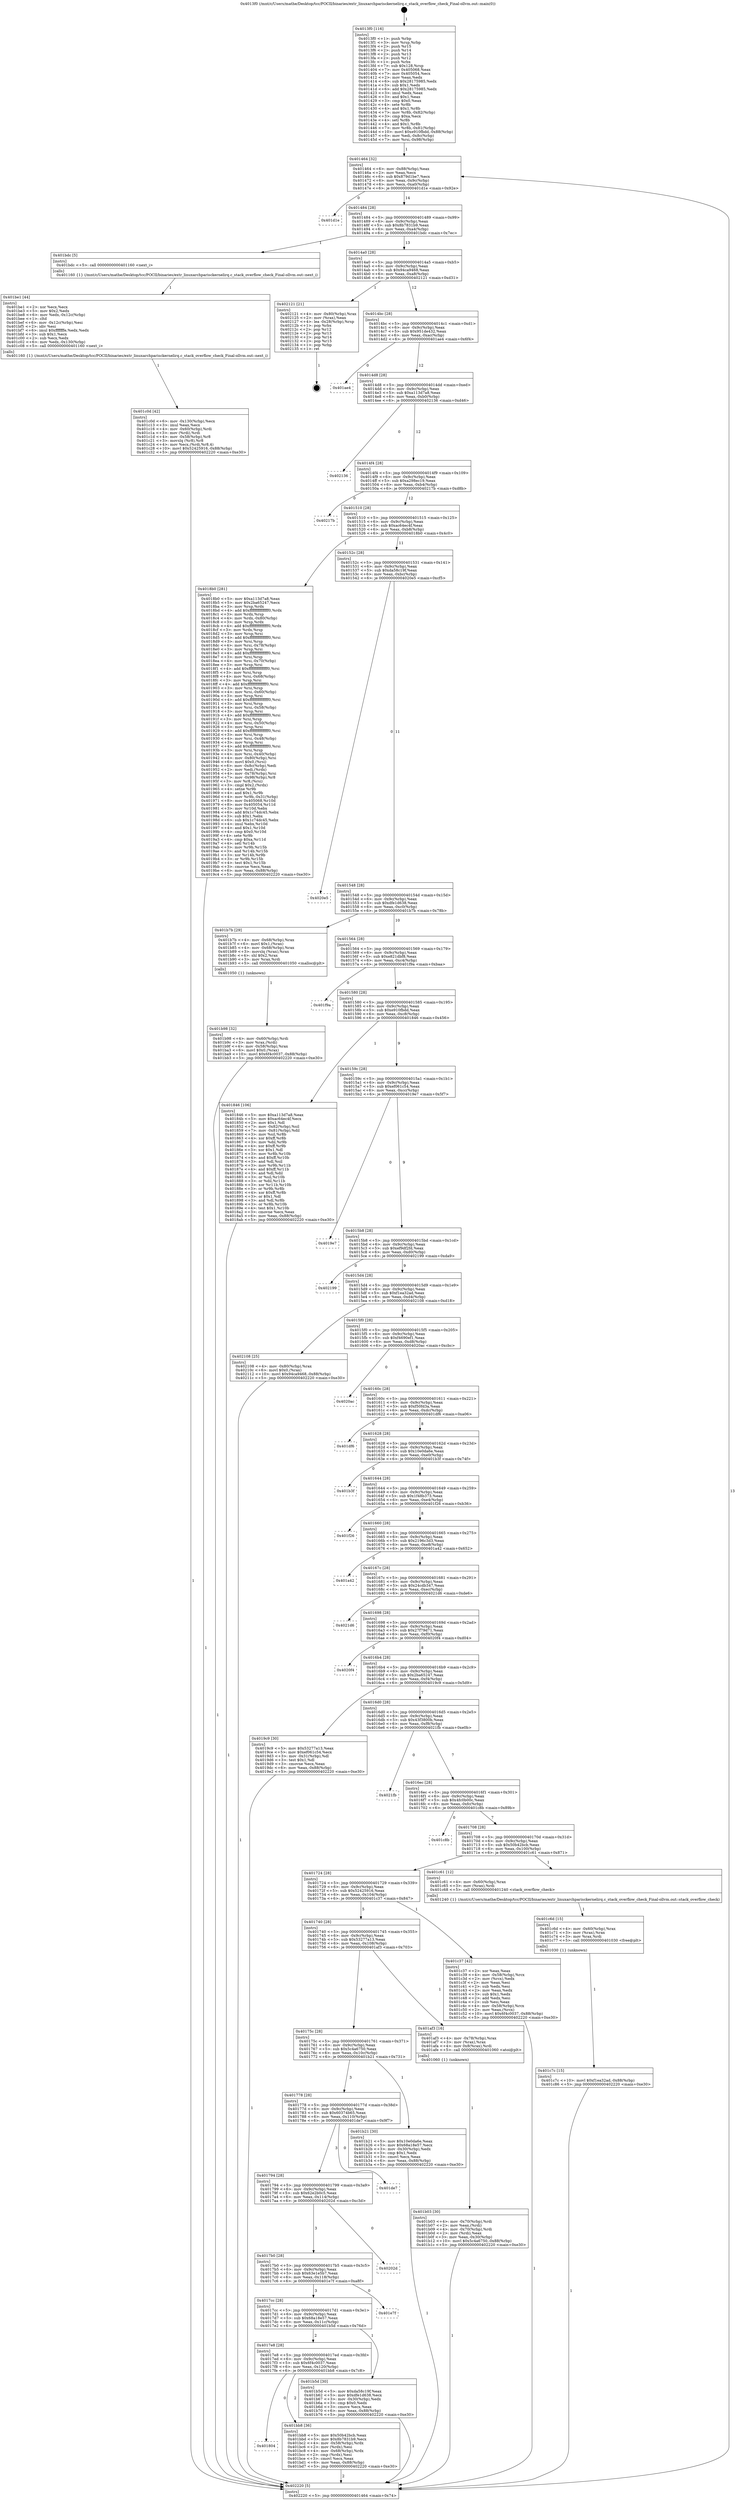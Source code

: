 digraph "0x4013f0" {
  label = "0x4013f0 (/mnt/c/Users/mathe/Desktop/tcc/POCII/binaries/extr_linuxarchparisckernelirq.c_stack_overflow_check_Final-ollvm.out::main(0))"
  labelloc = "t"
  node[shape=record]

  Entry [label="",width=0.3,height=0.3,shape=circle,fillcolor=black,style=filled]
  "0x401464" [label="{
     0x401464 [32]\l
     | [instrs]\l
     &nbsp;&nbsp;0x401464 \<+6\>: mov -0x88(%rbp),%eax\l
     &nbsp;&nbsp;0x40146a \<+2\>: mov %eax,%ecx\l
     &nbsp;&nbsp;0x40146c \<+6\>: sub $0x879d1be7,%ecx\l
     &nbsp;&nbsp;0x401472 \<+6\>: mov %eax,-0x9c(%rbp)\l
     &nbsp;&nbsp;0x401478 \<+6\>: mov %ecx,-0xa0(%rbp)\l
     &nbsp;&nbsp;0x40147e \<+6\>: je 0000000000401d1e \<main+0x92e\>\l
  }"]
  "0x401d1e" [label="{
     0x401d1e\l
  }", style=dashed]
  "0x401484" [label="{
     0x401484 [28]\l
     | [instrs]\l
     &nbsp;&nbsp;0x401484 \<+5\>: jmp 0000000000401489 \<main+0x99\>\l
     &nbsp;&nbsp;0x401489 \<+6\>: mov -0x9c(%rbp),%eax\l
     &nbsp;&nbsp;0x40148f \<+5\>: sub $0x8b7831b9,%eax\l
     &nbsp;&nbsp;0x401494 \<+6\>: mov %eax,-0xa4(%rbp)\l
     &nbsp;&nbsp;0x40149a \<+6\>: je 0000000000401bdc \<main+0x7ec\>\l
  }"]
  Exit [label="",width=0.3,height=0.3,shape=circle,fillcolor=black,style=filled,peripheries=2]
  "0x401bdc" [label="{
     0x401bdc [5]\l
     | [instrs]\l
     &nbsp;&nbsp;0x401bdc \<+5\>: call 0000000000401160 \<next_i\>\l
     | [calls]\l
     &nbsp;&nbsp;0x401160 \{1\} (/mnt/c/Users/mathe/Desktop/tcc/POCII/binaries/extr_linuxarchparisckernelirq.c_stack_overflow_check_Final-ollvm.out::next_i)\l
  }"]
  "0x4014a0" [label="{
     0x4014a0 [28]\l
     | [instrs]\l
     &nbsp;&nbsp;0x4014a0 \<+5\>: jmp 00000000004014a5 \<main+0xb5\>\l
     &nbsp;&nbsp;0x4014a5 \<+6\>: mov -0x9c(%rbp),%eax\l
     &nbsp;&nbsp;0x4014ab \<+5\>: sub $0x94ca9468,%eax\l
     &nbsp;&nbsp;0x4014b0 \<+6\>: mov %eax,-0xa8(%rbp)\l
     &nbsp;&nbsp;0x4014b6 \<+6\>: je 0000000000402121 \<main+0xd31\>\l
  }"]
  "0x401c7c" [label="{
     0x401c7c [15]\l
     | [instrs]\l
     &nbsp;&nbsp;0x401c7c \<+10\>: movl $0xf1ea32ad,-0x88(%rbp)\l
     &nbsp;&nbsp;0x401c86 \<+5\>: jmp 0000000000402220 \<main+0xe30\>\l
  }"]
  "0x402121" [label="{
     0x402121 [21]\l
     | [instrs]\l
     &nbsp;&nbsp;0x402121 \<+4\>: mov -0x80(%rbp),%rax\l
     &nbsp;&nbsp;0x402125 \<+2\>: mov (%rax),%eax\l
     &nbsp;&nbsp;0x402127 \<+4\>: lea -0x28(%rbp),%rsp\l
     &nbsp;&nbsp;0x40212b \<+1\>: pop %rbx\l
     &nbsp;&nbsp;0x40212c \<+2\>: pop %r12\l
     &nbsp;&nbsp;0x40212e \<+2\>: pop %r13\l
     &nbsp;&nbsp;0x402130 \<+2\>: pop %r14\l
     &nbsp;&nbsp;0x402132 \<+2\>: pop %r15\l
     &nbsp;&nbsp;0x402134 \<+1\>: pop %rbp\l
     &nbsp;&nbsp;0x402135 \<+1\>: ret\l
  }"]
  "0x4014bc" [label="{
     0x4014bc [28]\l
     | [instrs]\l
     &nbsp;&nbsp;0x4014bc \<+5\>: jmp 00000000004014c1 \<main+0xd1\>\l
     &nbsp;&nbsp;0x4014c1 \<+6\>: mov -0x9c(%rbp),%eax\l
     &nbsp;&nbsp;0x4014c7 \<+5\>: sub $0x951de432,%eax\l
     &nbsp;&nbsp;0x4014cc \<+6\>: mov %eax,-0xac(%rbp)\l
     &nbsp;&nbsp;0x4014d2 \<+6\>: je 0000000000401ae4 \<main+0x6f4\>\l
  }"]
  "0x401c6d" [label="{
     0x401c6d [15]\l
     | [instrs]\l
     &nbsp;&nbsp;0x401c6d \<+4\>: mov -0x60(%rbp),%rax\l
     &nbsp;&nbsp;0x401c71 \<+3\>: mov (%rax),%rax\l
     &nbsp;&nbsp;0x401c74 \<+3\>: mov %rax,%rdi\l
     &nbsp;&nbsp;0x401c77 \<+5\>: call 0000000000401030 \<free@plt\>\l
     | [calls]\l
     &nbsp;&nbsp;0x401030 \{1\} (unknown)\l
  }"]
  "0x401ae4" [label="{
     0x401ae4\l
  }", style=dashed]
  "0x4014d8" [label="{
     0x4014d8 [28]\l
     | [instrs]\l
     &nbsp;&nbsp;0x4014d8 \<+5\>: jmp 00000000004014dd \<main+0xed\>\l
     &nbsp;&nbsp;0x4014dd \<+6\>: mov -0x9c(%rbp),%eax\l
     &nbsp;&nbsp;0x4014e3 \<+5\>: sub $0xa113d7a8,%eax\l
     &nbsp;&nbsp;0x4014e8 \<+6\>: mov %eax,-0xb0(%rbp)\l
     &nbsp;&nbsp;0x4014ee \<+6\>: je 0000000000402136 \<main+0xd46\>\l
  }"]
  "0x401c0d" [label="{
     0x401c0d [42]\l
     | [instrs]\l
     &nbsp;&nbsp;0x401c0d \<+6\>: mov -0x130(%rbp),%ecx\l
     &nbsp;&nbsp;0x401c13 \<+3\>: imul %eax,%ecx\l
     &nbsp;&nbsp;0x401c16 \<+4\>: mov -0x60(%rbp),%rdi\l
     &nbsp;&nbsp;0x401c1a \<+3\>: mov (%rdi),%rdi\l
     &nbsp;&nbsp;0x401c1d \<+4\>: mov -0x58(%rbp),%r8\l
     &nbsp;&nbsp;0x401c21 \<+3\>: movslq (%r8),%r8\l
     &nbsp;&nbsp;0x401c24 \<+4\>: mov %ecx,(%rdi,%r8,4)\l
     &nbsp;&nbsp;0x401c28 \<+10\>: movl $0x52425916,-0x88(%rbp)\l
     &nbsp;&nbsp;0x401c32 \<+5\>: jmp 0000000000402220 \<main+0xe30\>\l
  }"]
  "0x402136" [label="{
     0x402136\l
  }", style=dashed]
  "0x4014f4" [label="{
     0x4014f4 [28]\l
     | [instrs]\l
     &nbsp;&nbsp;0x4014f4 \<+5\>: jmp 00000000004014f9 \<main+0x109\>\l
     &nbsp;&nbsp;0x4014f9 \<+6\>: mov -0x9c(%rbp),%eax\l
     &nbsp;&nbsp;0x4014ff \<+5\>: sub $0xa298ec19,%eax\l
     &nbsp;&nbsp;0x401504 \<+6\>: mov %eax,-0xb4(%rbp)\l
     &nbsp;&nbsp;0x40150a \<+6\>: je 000000000040217b \<main+0xd8b\>\l
  }"]
  "0x401be1" [label="{
     0x401be1 [44]\l
     | [instrs]\l
     &nbsp;&nbsp;0x401be1 \<+2\>: xor %ecx,%ecx\l
     &nbsp;&nbsp;0x401be3 \<+5\>: mov $0x2,%edx\l
     &nbsp;&nbsp;0x401be8 \<+6\>: mov %edx,-0x12c(%rbp)\l
     &nbsp;&nbsp;0x401bee \<+1\>: cltd\l
     &nbsp;&nbsp;0x401bef \<+6\>: mov -0x12c(%rbp),%esi\l
     &nbsp;&nbsp;0x401bf5 \<+2\>: idiv %esi\l
     &nbsp;&nbsp;0x401bf7 \<+6\>: imul $0xfffffffe,%edx,%edx\l
     &nbsp;&nbsp;0x401bfd \<+3\>: sub $0x1,%ecx\l
     &nbsp;&nbsp;0x401c00 \<+2\>: sub %ecx,%edx\l
     &nbsp;&nbsp;0x401c02 \<+6\>: mov %edx,-0x130(%rbp)\l
     &nbsp;&nbsp;0x401c08 \<+5\>: call 0000000000401160 \<next_i\>\l
     | [calls]\l
     &nbsp;&nbsp;0x401160 \{1\} (/mnt/c/Users/mathe/Desktop/tcc/POCII/binaries/extr_linuxarchparisckernelirq.c_stack_overflow_check_Final-ollvm.out::next_i)\l
  }"]
  "0x40217b" [label="{
     0x40217b\l
  }", style=dashed]
  "0x401510" [label="{
     0x401510 [28]\l
     | [instrs]\l
     &nbsp;&nbsp;0x401510 \<+5\>: jmp 0000000000401515 \<main+0x125\>\l
     &nbsp;&nbsp;0x401515 \<+6\>: mov -0x9c(%rbp),%eax\l
     &nbsp;&nbsp;0x40151b \<+5\>: sub $0xac64ec4f,%eax\l
     &nbsp;&nbsp;0x401520 \<+6\>: mov %eax,-0xb8(%rbp)\l
     &nbsp;&nbsp;0x401526 \<+6\>: je 00000000004018b0 \<main+0x4c0\>\l
  }"]
  "0x401804" [label="{
     0x401804\l
  }", style=dashed]
  "0x4018b0" [label="{
     0x4018b0 [281]\l
     | [instrs]\l
     &nbsp;&nbsp;0x4018b0 \<+5\>: mov $0xa113d7a8,%eax\l
     &nbsp;&nbsp;0x4018b5 \<+5\>: mov $0x2ba65247,%ecx\l
     &nbsp;&nbsp;0x4018ba \<+3\>: mov %rsp,%rdx\l
     &nbsp;&nbsp;0x4018bd \<+4\>: add $0xfffffffffffffff0,%rdx\l
     &nbsp;&nbsp;0x4018c1 \<+3\>: mov %rdx,%rsp\l
     &nbsp;&nbsp;0x4018c4 \<+4\>: mov %rdx,-0x80(%rbp)\l
     &nbsp;&nbsp;0x4018c8 \<+3\>: mov %rsp,%rdx\l
     &nbsp;&nbsp;0x4018cb \<+4\>: add $0xfffffffffffffff0,%rdx\l
     &nbsp;&nbsp;0x4018cf \<+3\>: mov %rdx,%rsp\l
     &nbsp;&nbsp;0x4018d2 \<+3\>: mov %rsp,%rsi\l
     &nbsp;&nbsp;0x4018d5 \<+4\>: add $0xfffffffffffffff0,%rsi\l
     &nbsp;&nbsp;0x4018d9 \<+3\>: mov %rsi,%rsp\l
     &nbsp;&nbsp;0x4018dc \<+4\>: mov %rsi,-0x78(%rbp)\l
     &nbsp;&nbsp;0x4018e0 \<+3\>: mov %rsp,%rsi\l
     &nbsp;&nbsp;0x4018e3 \<+4\>: add $0xfffffffffffffff0,%rsi\l
     &nbsp;&nbsp;0x4018e7 \<+3\>: mov %rsi,%rsp\l
     &nbsp;&nbsp;0x4018ea \<+4\>: mov %rsi,-0x70(%rbp)\l
     &nbsp;&nbsp;0x4018ee \<+3\>: mov %rsp,%rsi\l
     &nbsp;&nbsp;0x4018f1 \<+4\>: add $0xfffffffffffffff0,%rsi\l
     &nbsp;&nbsp;0x4018f5 \<+3\>: mov %rsi,%rsp\l
     &nbsp;&nbsp;0x4018f8 \<+4\>: mov %rsi,-0x68(%rbp)\l
     &nbsp;&nbsp;0x4018fc \<+3\>: mov %rsp,%rsi\l
     &nbsp;&nbsp;0x4018ff \<+4\>: add $0xfffffffffffffff0,%rsi\l
     &nbsp;&nbsp;0x401903 \<+3\>: mov %rsi,%rsp\l
     &nbsp;&nbsp;0x401906 \<+4\>: mov %rsi,-0x60(%rbp)\l
     &nbsp;&nbsp;0x40190a \<+3\>: mov %rsp,%rsi\l
     &nbsp;&nbsp;0x40190d \<+4\>: add $0xfffffffffffffff0,%rsi\l
     &nbsp;&nbsp;0x401911 \<+3\>: mov %rsi,%rsp\l
     &nbsp;&nbsp;0x401914 \<+4\>: mov %rsi,-0x58(%rbp)\l
     &nbsp;&nbsp;0x401918 \<+3\>: mov %rsp,%rsi\l
     &nbsp;&nbsp;0x40191b \<+4\>: add $0xfffffffffffffff0,%rsi\l
     &nbsp;&nbsp;0x40191f \<+3\>: mov %rsi,%rsp\l
     &nbsp;&nbsp;0x401922 \<+4\>: mov %rsi,-0x50(%rbp)\l
     &nbsp;&nbsp;0x401926 \<+3\>: mov %rsp,%rsi\l
     &nbsp;&nbsp;0x401929 \<+4\>: add $0xfffffffffffffff0,%rsi\l
     &nbsp;&nbsp;0x40192d \<+3\>: mov %rsi,%rsp\l
     &nbsp;&nbsp;0x401930 \<+4\>: mov %rsi,-0x48(%rbp)\l
     &nbsp;&nbsp;0x401934 \<+3\>: mov %rsp,%rsi\l
     &nbsp;&nbsp;0x401937 \<+4\>: add $0xfffffffffffffff0,%rsi\l
     &nbsp;&nbsp;0x40193b \<+3\>: mov %rsi,%rsp\l
     &nbsp;&nbsp;0x40193e \<+4\>: mov %rsi,-0x40(%rbp)\l
     &nbsp;&nbsp;0x401942 \<+4\>: mov -0x80(%rbp),%rsi\l
     &nbsp;&nbsp;0x401946 \<+6\>: movl $0x0,(%rsi)\l
     &nbsp;&nbsp;0x40194c \<+6\>: mov -0x8c(%rbp),%edi\l
     &nbsp;&nbsp;0x401952 \<+2\>: mov %edi,(%rdx)\l
     &nbsp;&nbsp;0x401954 \<+4\>: mov -0x78(%rbp),%rsi\l
     &nbsp;&nbsp;0x401958 \<+7\>: mov -0x98(%rbp),%r8\l
     &nbsp;&nbsp;0x40195f \<+3\>: mov %r8,(%rsi)\l
     &nbsp;&nbsp;0x401962 \<+3\>: cmpl $0x2,(%rdx)\l
     &nbsp;&nbsp;0x401965 \<+4\>: setne %r9b\l
     &nbsp;&nbsp;0x401969 \<+4\>: and $0x1,%r9b\l
     &nbsp;&nbsp;0x40196d \<+4\>: mov %r9b,-0x31(%rbp)\l
     &nbsp;&nbsp;0x401971 \<+8\>: mov 0x405068,%r10d\l
     &nbsp;&nbsp;0x401979 \<+8\>: mov 0x405054,%r11d\l
     &nbsp;&nbsp;0x401981 \<+3\>: mov %r10d,%ebx\l
     &nbsp;&nbsp;0x401984 \<+6\>: add $0x1c74dc45,%ebx\l
     &nbsp;&nbsp;0x40198a \<+3\>: sub $0x1,%ebx\l
     &nbsp;&nbsp;0x40198d \<+6\>: sub $0x1c74dc45,%ebx\l
     &nbsp;&nbsp;0x401993 \<+4\>: imul %ebx,%r10d\l
     &nbsp;&nbsp;0x401997 \<+4\>: and $0x1,%r10d\l
     &nbsp;&nbsp;0x40199b \<+4\>: cmp $0x0,%r10d\l
     &nbsp;&nbsp;0x40199f \<+4\>: sete %r9b\l
     &nbsp;&nbsp;0x4019a3 \<+4\>: cmp $0xa,%r11d\l
     &nbsp;&nbsp;0x4019a7 \<+4\>: setl %r14b\l
     &nbsp;&nbsp;0x4019ab \<+3\>: mov %r9b,%r15b\l
     &nbsp;&nbsp;0x4019ae \<+3\>: and %r14b,%r15b\l
     &nbsp;&nbsp;0x4019b1 \<+3\>: xor %r14b,%r9b\l
     &nbsp;&nbsp;0x4019b4 \<+3\>: or %r9b,%r15b\l
     &nbsp;&nbsp;0x4019b7 \<+4\>: test $0x1,%r15b\l
     &nbsp;&nbsp;0x4019bb \<+3\>: cmovne %ecx,%eax\l
     &nbsp;&nbsp;0x4019be \<+6\>: mov %eax,-0x88(%rbp)\l
     &nbsp;&nbsp;0x4019c4 \<+5\>: jmp 0000000000402220 \<main+0xe30\>\l
  }"]
  "0x40152c" [label="{
     0x40152c [28]\l
     | [instrs]\l
     &nbsp;&nbsp;0x40152c \<+5\>: jmp 0000000000401531 \<main+0x141\>\l
     &nbsp;&nbsp;0x401531 \<+6\>: mov -0x9c(%rbp),%eax\l
     &nbsp;&nbsp;0x401537 \<+5\>: sub $0xda58c19f,%eax\l
     &nbsp;&nbsp;0x40153c \<+6\>: mov %eax,-0xbc(%rbp)\l
     &nbsp;&nbsp;0x401542 \<+6\>: je 00000000004020e5 \<main+0xcf5\>\l
  }"]
  "0x401bb8" [label="{
     0x401bb8 [36]\l
     | [instrs]\l
     &nbsp;&nbsp;0x401bb8 \<+5\>: mov $0x50b42bcb,%eax\l
     &nbsp;&nbsp;0x401bbd \<+5\>: mov $0x8b7831b9,%ecx\l
     &nbsp;&nbsp;0x401bc2 \<+4\>: mov -0x58(%rbp),%rdx\l
     &nbsp;&nbsp;0x401bc6 \<+2\>: mov (%rdx),%esi\l
     &nbsp;&nbsp;0x401bc8 \<+4\>: mov -0x68(%rbp),%rdx\l
     &nbsp;&nbsp;0x401bcc \<+2\>: cmp (%rdx),%esi\l
     &nbsp;&nbsp;0x401bce \<+3\>: cmovl %ecx,%eax\l
     &nbsp;&nbsp;0x401bd1 \<+6\>: mov %eax,-0x88(%rbp)\l
     &nbsp;&nbsp;0x401bd7 \<+5\>: jmp 0000000000402220 \<main+0xe30\>\l
  }"]
  "0x4020e5" [label="{
     0x4020e5\l
  }", style=dashed]
  "0x401548" [label="{
     0x401548 [28]\l
     | [instrs]\l
     &nbsp;&nbsp;0x401548 \<+5\>: jmp 000000000040154d \<main+0x15d\>\l
     &nbsp;&nbsp;0x40154d \<+6\>: mov -0x9c(%rbp),%eax\l
     &nbsp;&nbsp;0x401553 \<+5\>: sub $0xdfe1d638,%eax\l
     &nbsp;&nbsp;0x401558 \<+6\>: mov %eax,-0xc0(%rbp)\l
     &nbsp;&nbsp;0x40155e \<+6\>: je 0000000000401b7b \<main+0x78b\>\l
  }"]
  "0x401b98" [label="{
     0x401b98 [32]\l
     | [instrs]\l
     &nbsp;&nbsp;0x401b98 \<+4\>: mov -0x60(%rbp),%rdi\l
     &nbsp;&nbsp;0x401b9c \<+3\>: mov %rax,(%rdi)\l
     &nbsp;&nbsp;0x401b9f \<+4\>: mov -0x58(%rbp),%rax\l
     &nbsp;&nbsp;0x401ba3 \<+6\>: movl $0x0,(%rax)\l
     &nbsp;&nbsp;0x401ba9 \<+10\>: movl $0x6f4c0037,-0x88(%rbp)\l
     &nbsp;&nbsp;0x401bb3 \<+5\>: jmp 0000000000402220 \<main+0xe30\>\l
  }"]
  "0x401b7b" [label="{
     0x401b7b [29]\l
     | [instrs]\l
     &nbsp;&nbsp;0x401b7b \<+4\>: mov -0x68(%rbp),%rax\l
     &nbsp;&nbsp;0x401b7f \<+6\>: movl $0x1,(%rax)\l
     &nbsp;&nbsp;0x401b85 \<+4\>: mov -0x68(%rbp),%rax\l
     &nbsp;&nbsp;0x401b89 \<+3\>: movslq (%rax),%rax\l
     &nbsp;&nbsp;0x401b8c \<+4\>: shl $0x2,%rax\l
     &nbsp;&nbsp;0x401b90 \<+3\>: mov %rax,%rdi\l
     &nbsp;&nbsp;0x401b93 \<+5\>: call 0000000000401050 \<malloc@plt\>\l
     | [calls]\l
     &nbsp;&nbsp;0x401050 \{1\} (unknown)\l
  }"]
  "0x401564" [label="{
     0x401564 [28]\l
     | [instrs]\l
     &nbsp;&nbsp;0x401564 \<+5\>: jmp 0000000000401569 \<main+0x179\>\l
     &nbsp;&nbsp;0x401569 \<+6\>: mov -0x9c(%rbp),%eax\l
     &nbsp;&nbsp;0x40156f \<+5\>: sub $0xe821dbf8,%eax\l
     &nbsp;&nbsp;0x401574 \<+6\>: mov %eax,-0xc4(%rbp)\l
     &nbsp;&nbsp;0x40157a \<+6\>: je 0000000000401f9a \<main+0xbaa\>\l
  }"]
  "0x4017e8" [label="{
     0x4017e8 [28]\l
     | [instrs]\l
     &nbsp;&nbsp;0x4017e8 \<+5\>: jmp 00000000004017ed \<main+0x3fd\>\l
     &nbsp;&nbsp;0x4017ed \<+6\>: mov -0x9c(%rbp),%eax\l
     &nbsp;&nbsp;0x4017f3 \<+5\>: sub $0x6f4c0037,%eax\l
     &nbsp;&nbsp;0x4017f8 \<+6\>: mov %eax,-0x120(%rbp)\l
     &nbsp;&nbsp;0x4017fe \<+6\>: je 0000000000401bb8 \<main+0x7c8\>\l
  }"]
  "0x401f9a" [label="{
     0x401f9a\l
  }", style=dashed]
  "0x401580" [label="{
     0x401580 [28]\l
     | [instrs]\l
     &nbsp;&nbsp;0x401580 \<+5\>: jmp 0000000000401585 \<main+0x195\>\l
     &nbsp;&nbsp;0x401585 \<+6\>: mov -0x9c(%rbp),%eax\l
     &nbsp;&nbsp;0x40158b \<+5\>: sub $0xe910fbdd,%eax\l
     &nbsp;&nbsp;0x401590 \<+6\>: mov %eax,-0xc8(%rbp)\l
     &nbsp;&nbsp;0x401596 \<+6\>: je 0000000000401846 \<main+0x456\>\l
  }"]
  "0x401b5d" [label="{
     0x401b5d [30]\l
     | [instrs]\l
     &nbsp;&nbsp;0x401b5d \<+5\>: mov $0xda58c19f,%eax\l
     &nbsp;&nbsp;0x401b62 \<+5\>: mov $0xdfe1d638,%ecx\l
     &nbsp;&nbsp;0x401b67 \<+3\>: mov -0x30(%rbp),%edx\l
     &nbsp;&nbsp;0x401b6a \<+3\>: cmp $0x0,%edx\l
     &nbsp;&nbsp;0x401b6d \<+3\>: cmove %ecx,%eax\l
     &nbsp;&nbsp;0x401b70 \<+6\>: mov %eax,-0x88(%rbp)\l
     &nbsp;&nbsp;0x401b76 \<+5\>: jmp 0000000000402220 \<main+0xe30\>\l
  }"]
  "0x401846" [label="{
     0x401846 [106]\l
     | [instrs]\l
     &nbsp;&nbsp;0x401846 \<+5\>: mov $0xa113d7a8,%eax\l
     &nbsp;&nbsp;0x40184b \<+5\>: mov $0xac64ec4f,%ecx\l
     &nbsp;&nbsp;0x401850 \<+2\>: mov $0x1,%dl\l
     &nbsp;&nbsp;0x401852 \<+7\>: mov -0x82(%rbp),%sil\l
     &nbsp;&nbsp;0x401859 \<+7\>: mov -0x81(%rbp),%dil\l
     &nbsp;&nbsp;0x401860 \<+3\>: mov %sil,%r8b\l
     &nbsp;&nbsp;0x401863 \<+4\>: xor $0xff,%r8b\l
     &nbsp;&nbsp;0x401867 \<+3\>: mov %dil,%r9b\l
     &nbsp;&nbsp;0x40186a \<+4\>: xor $0xff,%r9b\l
     &nbsp;&nbsp;0x40186e \<+3\>: xor $0x1,%dl\l
     &nbsp;&nbsp;0x401871 \<+3\>: mov %r8b,%r10b\l
     &nbsp;&nbsp;0x401874 \<+4\>: and $0xff,%r10b\l
     &nbsp;&nbsp;0x401878 \<+3\>: and %dl,%sil\l
     &nbsp;&nbsp;0x40187b \<+3\>: mov %r9b,%r11b\l
     &nbsp;&nbsp;0x40187e \<+4\>: and $0xff,%r11b\l
     &nbsp;&nbsp;0x401882 \<+3\>: and %dl,%dil\l
     &nbsp;&nbsp;0x401885 \<+3\>: or %sil,%r10b\l
     &nbsp;&nbsp;0x401888 \<+3\>: or %dil,%r11b\l
     &nbsp;&nbsp;0x40188b \<+3\>: xor %r11b,%r10b\l
     &nbsp;&nbsp;0x40188e \<+3\>: or %r9b,%r8b\l
     &nbsp;&nbsp;0x401891 \<+4\>: xor $0xff,%r8b\l
     &nbsp;&nbsp;0x401895 \<+3\>: or $0x1,%dl\l
     &nbsp;&nbsp;0x401898 \<+3\>: and %dl,%r8b\l
     &nbsp;&nbsp;0x40189b \<+3\>: or %r8b,%r10b\l
     &nbsp;&nbsp;0x40189e \<+4\>: test $0x1,%r10b\l
     &nbsp;&nbsp;0x4018a2 \<+3\>: cmovne %ecx,%eax\l
     &nbsp;&nbsp;0x4018a5 \<+6\>: mov %eax,-0x88(%rbp)\l
     &nbsp;&nbsp;0x4018ab \<+5\>: jmp 0000000000402220 \<main+0xe30\>\l
  }"]
  "0x40159c" [label="{
     0x40159c [28]\l
     | [instrs]\l
     &nbsp;&nbsp;0x40159c \<+5\>: jmp 00000000004015a1 \<main+0x1b1\>\l
     &nbsp;&nbsp;0x4015a1 \<+6\>: mov -0x9c(%rbp),%eax\l
     &nbsp;&nbsp;0x4015a7 \<+5\>: sub $0xef061c54,%eax\l
     &nbsp;&nbsp;0x4015ac \<+6\>: mov %eax,-0xcc(%rbp)\l
     &nbsp;&nbsp;0x4015b2 \<+6\>: je 00000000004019e7 \<main+0x5f7\>\l
  }"]
  "0x402220" [label="{
     0x402220 [5]\l
     | [instrs]\l
     &nbsp;&nbsp;0x402220 \<+5\>: jmp 0000000000401464 \<main+0x74\>\l
  }"]
  "0x4013f0" [label="{
     0x4013f0 [116]\l
     | [instrs]\l
     &nbsp;&nbsp;0x4013f0 \<+1\>: push %rbp\l
     &nbsp;&nbsp;0x4013f1 \<+3\>: mov %rsp,%rbp\l
     &nbsp;&nbsp;0x4013f4 \<+2\>: push %r15\l
     &nbsp;&nbsp;0x4013f6 \<+2\>: push %r14\l
     &nbsp;&nbsp;0x4013f8 \<+2\>: push %r13\l
     &nbsp;&nbsp;0x4013fa \<+2\>: push %r12\l
     &nbsp;&nbsp;0x4013fc \<+1\>: push %rbx\l
     &nbsp;&nbsp;0x4013fd \<+7\>: sub $0x128,%rsp\l
     &nbsp;&nbsp;0x401404 \<+7\>: mov 0x405068,%eax\l
     &nbsp;&nbsp;0x40140b \<+7\>: mov 0x405054,%ecx\l
     &nbsp;&nbsp;0x401412 \<+2\>: mov %eax,%edx\l
     &nbsp;&nbsp;0x401414 \<+6\>: sub $0x28175985,%edx\l
     &nbsp;&nbsp;0x40141a \<+3\>: sub $0x1,%edx\l
     &nbsp;&nbsp;0x40141d \<+6\>: add $0x28175985,%edx\l
     &nbsp;&nbsp;0x401423 \<+3\>: imul %edx,%eax\l
     &nbsp;&nbsp;0x401426 \<+3\>: and $0x1,%eax\l
     &nbsp;&nbsp;0x401429 \<+3\>: cmp $0x0,%eax\l
     &nbsp;&nbsp;0x40142c \<+4\>: sete %r8b\l
     &nbsp;&nbsp;0x401430 \<+4\>: and $0x1,%r8b\l
     &nbsp;&nbsp;0x401434 \<+7\>: mov %r8b,-0x82(%rbp)\l
     &nbsp;&nbsp;0x40143b \<+3\>: cmp $0xa,%ecx\l
     &nbsp;&nbsp;0x40143e \<+4\>: setl %r8b\l
     &nbsp;&nbsp;0x401442 \<+4\>: and $0x1,%r8b\l
     &nbsp;&nbsp;0x401446 \<+7\>: mov %r8b,-0x81(%rbp)\l
     &nbsp;&nbsp;0x40144d \<+10\>: movl $0xe910fbdd,-0x88(%rbp)\l
     &nbsp;&nbsp;0x401457 \<+6\>: mov %edi,-0x8c(%rbp)\l
     &nbsp;&nbsp;0x40145d \<+7\>: mov %rsi,-0x98(%rbp)\l
  }"]
  "0x4017cc" [label="{
     0x4017cc [28]\l
     | [instrs]\l
     &nbsp;&nbsp;0x4017cc \<+5\>: jmp 00000000004017d1 \<main+0x3e1\>\l
     &nbsp;&nbsp;0x4017d1 \<+6\>: mov -0x9c(%rbp),%eax\l
     &nbsp;&nbsp;0x4017d7 \<+5\>: sub $0x68a18e57,%eax\l
     &nbsp;&nbsp;0x4017dc \<+6\>: mov %eax,-0x11c(%rbp)\l
     &nbsp;&nbsp;0x4017e2 \<+6\>: je 0000000000401b5d \<main+0x76d\>\l
  }"]
  "0x401e7f" [label="{
     0x401e7f\l
  }", style=dashed]
  "0x4019e7" [label="{
     0x4019e7\l
  }", style=dashed]
  "0x4015b8" [label="{
     0x4015b8 [28]\l
     | [instrs]\l
     &nbsp;&nbsp;0x4015b8 \<+5\>: jmp 00000000004015bd \<main+0x1cd\>\l
     &nbsp;&nbsp;0x4015bd \<+6\>: mov -0x9c(%rbp),%eax\l
     &nbsp;&nbsp;0x4015c3 \<+5\>: sub $0xef9df2fd,%eax\l
     &nbsp;&nbsp;0x4015c8 \<+6\>: mov %eax,-0xd0(%rbp)\l
     &nbsp;&nbsp;0x4015ce \<+6\>: je 0000000000402199 \<main+0xda9\>\l
  }"]
  "0x4017b0" [label="{
     0x4017b0 [28]\l
     | [instrs]\l
     &nbsp;&nbsp;0x4017b0 \<+5\>: jmp 00000000004017b5 \<main+0x3c5\>\l
     &nbsp;&nbsp;0x4017b5 \<+6\>: mov -0x9c(%rbp),%eax\l
     &nbsp;&nbsp;0x4017bb \<+5\>: sub $0x63e1e5b7,%eax\l
     &nbsp;&nbsp;0x4017c0 \<+6\>: mov %eax,-0x118(%rbp)\l
     &nbsp;&nbsp;0x4017c6 \<+6\>: je 0000000000401e7f \<main+0xa8f\>\l
  }"]
  "0x402199" [label="{
     0x402199\l
  }", style=dashed]
  "0x4015d4" [label="{
     0x4015d4 [28]\l
     | [instrs]\l
     &nbsp;&nbsp;0x4015d4 \<+5\>: jmp 00000000004015d9 \<main+0x1e9\>\l
     &nbsp;&nbsp;0x4015d9 \<+6\>: mov -0x9c(%rbp),%eax\l
     &nbsp;&nbsp;0x4015df \<+5\>: sub $0xf1ea32ad,%eax\l
     &nbsp;&nbsp;0x4015e4 \<+6\>: mov %eax,-0xd4(%rbp)\l
     &nbsp;&nbsp;0x4015ea \<+6\>: je 0000000000402108 \<main+0xd18\>\l
  }"]
  "0x40202d" [label="{
     0x40202d\l
  }", style=dashed]
  "0x402108" [label="{
     0x402108 [25]\l
     | [instrs]\l
     &nbsp;&nbsp;0x402108 \<+4\>: mov -0x80(%rbp),%rax\l
     &nbsp;&nbsp;0x40210c \<+6\>: movl $0x0,(%rax)\l
     &nbsp;&nbsp;0x402112 \<+10\>: movl $0x94ca9468,-0x88(%rbp)\l
     &nbsp;&nbsp;0x40211c \<+5\>: jmp 0000000000402220 \<main+0xe30\>\l
  }"]
  "0x4015f0" [label="{
     0x4015f0 [28]\l
     | [instrs]\l
     &nbsp;&nbsp;0x4015f0 \<+5\>: jmp 00000000004015f5 \<main+0x205\>\l
     &nbsp;&nbsp;0x4015f5 \<+6\>: mov -0x9c(%rbp),%eax\l
     &nbsp;&nbsp;0x4015fb \<+5\>: sub $0xf4690ef1,%eax\l
     &nbsp;&nbsp;0x401600 \<+6\>: mov %eax,-0xd8(%rbp)\l
     &nbsp;&nbsp;0x401606 \<+6\>: je 00000000004020ac \<main+0xcbc\>\l
  }"]
  "0x401794" [label="{
     0x401794 [28]\l
     | [instrs]\l
     &nbsp;&nbsp;0x401794 \<+5\>: jmp 0000000000401799 \<main+0x3a9\>\l
     &nbsp;&nbsp;0x401799 \<+6\>: mov -0x9c(%rbp),%eax\l
     &nbsp;&nbsp;0x40179f \<+5\>: sub $0x62e2b0c5,%eax\l
     &nbsp;&nbsp;0x4017a4 \<+6\>: mov %eax,-0x114(%rbp)\l
     &nbsp;&nbsp;0x4017aa \<+6\>: je 000000000040202d \<main+0xc3d\>\l
  }"]
  "0x4020ac" [label="{
     0x4020ac\l
  }", style=dashed]
  "0x40160c" [label="{
     0x40160c [28]\l
     | [instrs]\l
     &nbsp;&nbsp;0x40160c \<+5\>: jmp 0000000000401611 \<main+0x221\>\l
     &nbsp;&nbsp;0x401611 \<+6\>: mov -0x9c(%rbp),%eax\l
     &nbsp;&nbsp;0x401617 \<+5\>: sub $0xf50fd3a,%eax\l
     &nbsp;&nbsp;0x40161c \<+6\>: mov %eax,-0xdc(%rbp)\l
     &nbsp;&nbsp;0x401622 \<+6\>: je 0000000000401df6 \<main+0xa06\>\l
  }"]
  "0x401de7" [label="{
     0x401de7\l
  }", style=dashed]
  "0x401df6" [label="{
     0x401df6\l
  }", style=dashed]
  "0x401628" [label="{
     0x401628 [28]\l
     | [instrs]\l
     &nbsp;&nbsp;0x401628 \<+5\>: jmp 000000000040162d \<main+0x23d\>\l
     &nbsp;&nbsp;0x40162d \<+6\>: mov -0x9c(%rbp),%eax\l
     &nbsp;&nbsp;0x401633 \<+5\>: sub $0x10e0da6e,%eax\l
     &nbsp;&nbsp;0x401638 \<+6\>: mov %eax,-0xe0(%rbp)\l
     &nbsp;&nbsp;0x40163e \<+6\>: je 0000000000401b3f \<main+0x74f\>\l
  }"]
  "0x401778" [label="{
     0x401778 [28]\l
     | [instrs]\l
     &nbsp;&nbsp;0x401778 \<+5\>: jmp 000000000040177d \<main+0x38d\>\l
     &nbsp;&nbsp;0x40177d \<+6\>: mov -0x9c(%rbp),%eax\l
     &nbsp;&nbsp;0x401783 \<+5\>: sub $0x60374b65,%eax\l
     &nbsp;&nbsp;0x401788 \<+6\>: mov %eax,-0x110(%rbp)\l
     &nbsp;&nbsp;0x40178e \<+6\>: je 0000000000401de7 \<main+0x9f7\>\l
  }"]
  "0x401b3f" [label="{
     0x401b3f\l
  }", style=dashed]
  "0x401644" [label="{
     0x401644 [28]\l
     | [instrs]\l
     &nbsp;&nbsp;0x401644 \<+5\>: jmp 0000000000401649 \<main+0x259\>\l
     &nbsp;&nbsp;0x401649 \<+6\>: mov -0x9c(%rbp),%eax\l
     &nbsp;&nbsp;0x40164f \<+5\>: sub $0x1f48b373,%eax\l
     &nbsp;&nbsp;0x401654 \<+6\>: mov %eax,-0xe4(%rbp)\l
     &nbsp;&nbsp;0x40165a \<+6\>: je 0000000000401f26 \<main+0xb36\>\l
  }"]
  "0x401b21" [label="{
     0x401b21 [30]\l
     | [instrs]\l
     &nbsp;&nbsp;0x401b21 \<+5\>: mov $0x10e0da6e,%eax\l
     &nbsp;&nbsp;0x401b26 \<+5\>: mov $0x68a18e57,%ecx\l
     &nbsp;&nbsp;0x401b2b \<+3\>: mov -0x30(%rbp),%edx\l
     &nbsp;&nbsp;0x401b2e \<+3\>: cmp $0x1,%edx\l
     &nbsp;&nbsp;0x401b31 \<+3\>: cmovl %ecx,%eax\l
     &nbsp;&nbsp;0x401b34 \<+6\>: mov %eax,-0x88(%rbp)\l
     &nbsp;&nbsp;0x401b3a \<+5\>: jmp 0000000000402220 \<main+0xe30\>\l
  }"]
  "0x401f26" [label="{
     0x401f26\l
  }", style=dashed]
  "0x401660" [label="{
     0x401660 [28]\l
     | [instrs]\l
     &nbsp;&nbsp;0x401660 \<+5\>: jmp 0000000000401665 \<main+0x275\>\l
     &nbsp;&nbsp;0x401665 \<+6\>: mov -0x9c(%rbp),%eax\l
     &nbsp;&nbsp;0x40166b \<+5\>: sub $0x2196c3d3,%eax\l
     &nbsp;&nbsp;0x401670 \<+6\>: mov %eax,-0xe8(%rbp)\l
     &nbsp;&nbsp;0x401676 \<+6\>: je 0000000000401a42 \<main+0x652\>\l
  }"]
  "0x401b03" [label="{
     0x401b03 [30]\l
     | [instrs]\l
     &nbsp;&nbsp;0x401b03 \<+4\>: mov -0x70(%rbp),%rdi\l
     &nbsp;&nbsp;0x401b07 \<+2\>: mov %eax,(%rdi)\l
     &nbsp;&nbsp;0x401b09 \<+4\>: mov -0x70(%rbp),%rdi\l
     &nbsp;&nbsp;0x401b0d \<+2\>: mov (%rdi),%eax\l
     &nbsp;&nbsp;0x401b0f \<+3\>: mov %eax,-0x30(%rbp)\l
     &nbsp;&nbsp;0x401b12 \<+10\>: movl $0x5c4a6750,-0x88(%rbp)\l
     &nbsp;&nbsp;0x401b1c \<+5\>: jmp 0000000000402220 \<main+0xe30\>\l
  }"]
  "0x401a42" [label="{
     0x401a42\l
  }", style=dashed]
  "0x40167c" [label="{
     0x40167c [28]\l
     | [instrs]\l
     &nbsp;&nbsp;0x40167c \<+5\>: jmp 0000000000401681 \<main+0x291\>\l
     &nbsp;&nbsp;0x401681 \<+6\>: mov -0x9c(%rbp),%eax\l
     &nbsp;&nbsp;0x401687 \<+5\>: sub $0x24cdb347,%eax\l
     &nbsp;&nbsp;0x40168c \<+6\>: mov %eax,-0xec(%rbp)\l
     &nbsp;&nbsp;0x401692 \<+6\>: je 00000000004021d6 \<main+0xde6\>\l
  }"]
  "0x40175c" [label="{
     0x40175c [28]\l
     | [instrs]\l
     &nbsp;&nbsp;0x40175c \<+5\>: jmp 0000000000401761 \<main+0x371\>\l
     &nbsp;&nbsp;0x401761 \<+6\>: mov -0x9c(%rbp),%eax\l
     &nbsp;&nbsp;0x401767 \<+5\>: sub $0x5c4a6750,%eax\l
     &nbsp;&nbsp;0x40176c \<+6\>: mov %eax,-0x10c(%rbp)\l
     &nbsp;&nbsp;0x401772 \<+6\>: je 0000000000401b21 \<main+0x731\>\l
  }"]
  "0x4021d6" [label="{
     0x4021d6\l
  }", style=dashed]
  "0x401698" [label="{
     0x401698 [28]\l
     | [instrs]\l
     &nbsp;&nbsp;0x401698 \<+5\>: jmp 000000000040169d \<main+0x2ad\>\l
     &nbsp;&nbsp;0x40169d \<+6\>: mov -0x9c(%rbp),%eax\l
     &nbsp;&nbsp;0x4016a3 \<+5\>: sub $0x27f79d71,%eax\l
     &nbsp;&nbsp;0x4016a8 \<+6\>: mov %eax,-0xf0(%rbp)\l
     &nbsp;&nbsp;0x4016ae \<+6\>: je 00000000004020f4 \<main+0xd04\>\l
  }"]
  "0x401af3" [label="{
     0x401af3 [16]\l
     | [instrs]\l
     &nbsp;&nbsp;0x401af3 \<+4\>: mov -0x78(%rbp),%rax\l
     &nbsp;&nbsp;0x401af7 \<+3\>: mov (%rax),%rax\l
     &nbsp;&nbsp;0x401afa \<+4\>: mov 0x8(%rax),%rdi\l
     &nbsp;&nbsp;0x401afe \<+5\>: call 0000000000401060 \<atoi@plt\>\l
     | [calls]\l
     &nbsp;&nbsp;0x401060 \{1\} (unknown)\l
  }"]
  "0x4020f4" [label="{
     0x4020f4\l
  }", style=dashed]
  "0x4016b4" [label="{
     0x4016b4 [28]\l
     | [instrs]\l
     &nbsp;&nbsp;0x4016b4 \<+5\>: jmp 00000000004016b9 \<main+0x2c9\>\l
     &nbsp;&nbsp;0x4016b9 \<+6\>: mov -0x9c(%rbp),%eax\l
     &nbsp;&nbsp;0x4016bf \<+5\>: sub $0x2ba65247,%eax\l
     &nbsp;&nbsp;0x4016c4 \<+6\>: mov %eax,-0xf4(%rbp)\l
     &nbsp;&nbsp;0x4016ca \<+6\>: je 00000000004019c9 \<main+0x5d9\>\l
  }"]
  "0x401740" [label="{
     0x401740 [28]\l
     | [instrs]\l
     &nbsp;&nbsp;0x401740 \<+5\>: jmp 0000000000401745 \<main+0x355\>\l
     &nbsp;&nbsp;0x401745 \<+6\>: mov -0x9c(%rbp),%eax\l
     &nbsp;&nbsp;0x40174b \<+5\>: sub $0x53277a13,%eax\l
     &nbsp;&nbsp;0x401750 \<+6\>: mov %eax,-0x108(%rbp)\l
     &nbsp;&nbsp;0x401756 \<+6\>: je 0000000000401af3 \<main+0x703\>\l
  }"]
  "0x4019c9" [label="{
     0x4019c9 [30]\l
     | [instrs]\l
     &nbsp;&nbsp;0x4019c9 \<+5\>: mov $0x53277a13,%eax\l
     &nbsp;&nbsp;0x4019ce \<+5\>: mov $0xef061c54,%ecx\l
     &nbsp;&nbsp;0x4019d3 \<+3\>: mov -0x31(%rbp),%dl\l
     &nbsp;&nbsp;0x4019d6 \<+3\>: test $0x1,%dl\l
     &nbsp;&nbsp;0x4019d9 \<+3\>: cmovne %ecx,%eax\l
     &nbsp;&nbsp;0x4019dc \<+6\>: mov %eax,-0x88(%rbp)\l
     &nbsp;&nbsp;0x4019e2 \<+5\>: jmp 0000000000402220 \<main+0xe30\>\l
  }"]
  "0x4016d0" [label="{
     0x4016d0 [28]\l
     | [instrs]\l
     &nbsp;&nbsp;0x4016d0 \<+5\>: jmp 00000000004016d5 \<main+0x2e5\>\l
     &nbsp;&nbsp;0x4016d5 \<+6\>: mov -0x9c(%rbp),%eax\l
     &nbsp;&nbsp;0x4016db \<+5\>: sub $0x43f3800b,%eax\l
     &nbsp;&nbsp;0x4016e0 \<+6\>: mov %eax,-0xf8(%rbp)\l
     &nbsp;&nbsp;0x4016e6 \<+6\>: je 00000000004021fb \<main+0xe0b\>\l
  }"]
  "0x401c37" [label="{
     0x401c37 [42]\l
     | [instrs]\l
     &nbsp;&nbsp;0x401c37 \<+2\>: xor %eax,%eax\l
     &nbsp;&nbsp;0x401c39 \<+4\>: mov -0x58(%rbp),%rcx\l
     &nbsp;&nbsp;0x401c3d \<+2\>: mov (%rcx),%edx\l
     &nbsp;&nbsp;0x401c3f \<+2\>: mov %eax,%esi\l
     &nbsp;&nbsp;0x401c41 \<+2\>: sub %edx,%esi\l
     &nbsp;&nbsp;0x401c43 \<+2\>: mov %eax,%edx\l
     &nbsp;&nbsp;0x401c45 \<+3\>: sub $0x1,%edx\l
     &nbsp;&nbsp;0x401c48 \<+2\>: add %edx,%esi\l
     &nbsp;&nbsp;0x401c4a \<+2\>: sub %esi,%eax\l
     &nbsp;&nbsp;0x401c4c \<+4\>: mov -0x58(%rbp),%rcx\l
     &nbsp;&nbsp;0x401c50 \<+2\>: mov %eax,(%rcx)\l
     &nbsp;&nbsp;0x401c52 \<+10\>: movl $0x6f4c0037,-0x88(%rbp)\l
     &nbsp;&nbsp;0x401c5c \<+5\>: jmp 0000000000402220 \<main+0xe30\>\l
  }"]
  "0x4021fb" [label="{
     0x4021fb\l
  }", style=dashed]
  "0x4016ec" [label="{
     0x4016ec [28]\l
     | [instrs]\l
     &nbsp;&nbsp;0x4016ec \<+5\>: jmp 00000000004016f1 \<main+0x301\>\l
     &nbsp;&nbsp;0x4016f1 \<+6\>: mov -0x9c(%rbp),%eax\l
     &nbsp;&nbsp;0x4016f7 \<+5\>: sub $0x4fc0b00c,%eax\l
     &nbsp;&nbsp;0x4016fc \<+6\>: mov %eax,-0xfc(%rbp)\l
     &nbsp;&nbsp;0x401702 \<+6\>: je 0000000000401c8b \<main+0x89b\>\l
  }"]
  "0x401724" [label="{
     0x401724 [28]\l
     | [instrs]\l
     &nbsp;&nbsp;0x401724 \<+5\>: jmp 0000000000401729 \<main+0x339\>\l
     &nbsp;&nbsp;0x401729 \<+6\>: mov -0x9c(%rbp),%eax\l
     &nbsp;&nbsp;0x40172f \<+5\>: sub $0x52425916,%eax\l
     &nbsp;&nbsp;0x401734 \<+6\>: mov %eax,-0x104(%rbp)\l
     &nbsp;&nbsp;0x40173a \<+6\>: je 0000000000401c37 \<main+0x847\>\l
  }"]
  "0x401c8b" [label="{
     0x401c8b\l
  }", style=dashed]
  "0x401708" [label="{
     0x401708 [28]\l
     | [instrs]\l
     &nbsp;&nbsp;0x401708 \<+5\>: jmp 000000000040170d \<main+0x31d\>\l
     &nbsp;&nbsp;0x40170d \<+6\>: mov -0x9c(%rbp),%eax\l
     &nbsp;&nbsp;0x401713 \<+5\>: sub $0x50b42bcb,%eax\l
     &nbsp;&nbsp;0x401718 \<+6\>: mov %eax,-0x100(%rbp)\l
     &nbsp;&nbsp;0x40171e \<+6\>: je 0000000000401c61 \<main+0x871\>\l
  }"]
  "0x401c61" [label="{
     0x401c61 [12]\l
     | [instrs]\l
     &nbsp;&nbsp;0x401c61 \<+4\>: mov -0x60(%rbp),%rax\l
     &nbsp;&nbsp;0x401c65 \<+3\>: mov (%rax),%rdi\l
     &nbsp;&nbsp;0x401c68 \<+5\>: call 0000000000401240 \<stack_overflow_check\>\l
     | [calls]\l
     &nbsp;&nbsp;0x401240 \{1\} (/mnt/c/Users/mathe/Desktop/tcc/POCII/binaries/extr_linuxarchparisckernelirq.c_stack_overflow_check_Final-ollvm.out::stack_overflow_check)\l
  }"]
  Entry -> "0x4013f0" [label=" 1"]
  "0x401464" -> "0x401d1e" [label=" 0"]
  "0x401464" -> "0x401484" [label=" 14"]
  "0x402121" -> Exit [label=" 1"]
  "0x401484" -> "0x401bdc" [label=" 1"]
  "0x401484" -> "0x4014a0" [label=" 13"]
  "0x402108" -> "0x402220" [label=" 1"]
  "0x4014a0" -> "0x402121" [label=" 1"]
  "0x4014a0" -> "0x4014bc" [label=" 12"]
  "0x401c7c" -> "0x402220" [label=" 1"]
  "0x4014bc" -> "0x401ae4" [label=" 0"]
  "0x4014bc" -> "0x4014d8" [label=" 12"]
  "0x401c6d" -> "0x401c7c" [label=" 1"]
  "0x4014d8" -> "0x402136" [label=" 0"]
  "0x4014d8" -> "0x4014f4" [label=" 12"]
  "0x401c61" -> "0x401c6d" [label=" 1"]
  "0x4014f4" -> "0x40217b" [label=" 0"]
  "0x4014f4" -> "0x401510" [label=" 12"]
  "0x401c37" -> "0x402220" [label=" 1"]
  "0x401510" -> "0x4018b0" [label=" 1"]
  "0x401510" -> "0x40152c" [label=" 11"]
  "0x401c0d" -> "0x402220" [label=" 1"]
  "0x40152c" -> "0x4020e5" [label=" 0"]
  "0x40152c" -> "0x401548" [label=" 11"]
  "0x401be1" -> "0x401c0d" [label=" 1"]
  "0x401548" -> "0x401b7b" [label=" 1"]
  "0x401548" -> "0x401564" [label=" 10"]
  "0x401bb8" -> "0x402220" [label=" 2"]
  "0x401564" -> "0x401f9a" [label=" 0"]
  "0x401564" -> "0x401580" [label=" 10"]
  "0x4017e8" -> "0x401804" [label=" 0"]
  "0x401580" -> "0x401846" [label=" 1"]
  "0x401580" -> "0x40159c" [label=" 9"]
  "0x401846" -> "0x402220" [label=" 1"]
  "0x4013f0" -> "0x401464" [label=" 1"]
  "0x402220" -> "0x401464" [label=" 13"]
  "0x4017e8" -> "0x401bb8" [label=" 2"]
  "0x4018b0" -> "0x402220" [label=" 1"]
  "0x401b98" -> "0x402220" [label=" 1"]
  "0x40159c" -> "0x4019e7" [label=" 0"]
  "0x40159c" -> "0x4015b8" [label=" 9"]
  "0x401b7b" -> "0x401b98" [label=" 1"]
  "0x4015b8" -> "0x402199" [label=" 0"]
  "0x4015b8" -> "0x4015d4" [label=" 9"]
  "0x4017cc" -> "0x4017e8" [label=" 2"]
  "0x4015d4" -> "0x402108" [label=" 1"]
  "0x4015d4" -> "0x4015f0" [label=" 8"]
  "0x4017cc" -> "0x401b5d" [label=" 1"]
  "0x4015f0" -> "0x4020ac" [label=" 0"]
  "0x4015f0" -> "0x40160c" [label=" 8"]
  "0x4017b0" -> "0x4017cc" [label=" 3"]
  "0x40160c" -> "0x401df6" [label=" 0"]
  "0x40160c" -> "0x401628" [label=" 8"]
  "0x4017b0" -> "0x401e7f" [label=" 0"]
  "0x401628" -> "0x401b3f" [label=" 0"]
  "0x401628" -> "0x401644" [label=" 8"]
  "0x401794" -> "0x4017b0" [label=" 3"]
  "0x401644" -> "0x401f26" [label=" 0"]
  "0x401644" -> "0x401660" [label=" 8"]
  "0x401794" -> "0x40202d" [label=" 0"]
  "0x401660" -> "0x401a42" [label=" 0"]
  "0x401660" -> "0x40167c" [label=" 8"]
  "0x401778" -> "0x401794" [label=" 3"]
  "0x40167c" -> "0x4021d6" [label=" 0"]
  "0x40167c" -> "0x401698" [label=" 8"]
  "0x401778" -> "0x401de7" [label=" 0"]
  "0x401698" -> "0x4020f4" [label=" 0"]
  "0x401698" -> "0x4016b4" [label=" 8"]
  "0x401b5d" -> "0x402220" [label=" 1"]
  "0x4016b4" -> "0x4019c9" [label=" 1"]
  "0x4016b4" -> "0x4016d0" [label=" 7"]
  "0x4019c9" -> "0x402220" [label=" 1"]
  "0x40175c" -> "0x401778" [label=" 3"]
  "0x4016d0" -> "0x4021fb" [label=" 0"]
  "0x4016d0" -> "0x4016ec" [label=" 7"]
  "0x40175c" -> "0x401b21" [label=" 1"]
  "0x4016ec" -> "0x401c8b" [label=" 0"]
  "0x4016ec" -> "0x401708" [label=" 7"]
  "0x401b03" -> "0x402220" [label=" 1"]
  "0x401708" -> "0x401c61" [label=" 1"]
  "0x401708" -> "0x401724" [label=" 6"]
  "0x401bdc" -> "0x401be1" [label=" 1"]
  "0x401724" -> "0x401c37" [label=" 1"]
  "0x401724" -> "0x401740" [label=" 5"]
  "0x401b21" -> "0x402220" [label=" 1"]
  "0x401740" -> "0x401af3" [label=" 1"]
  "0x401740" -> "0x40175c" [label=" 4"]
  "0x401af3" -> "0x401b03" [label=" 1"]
}
